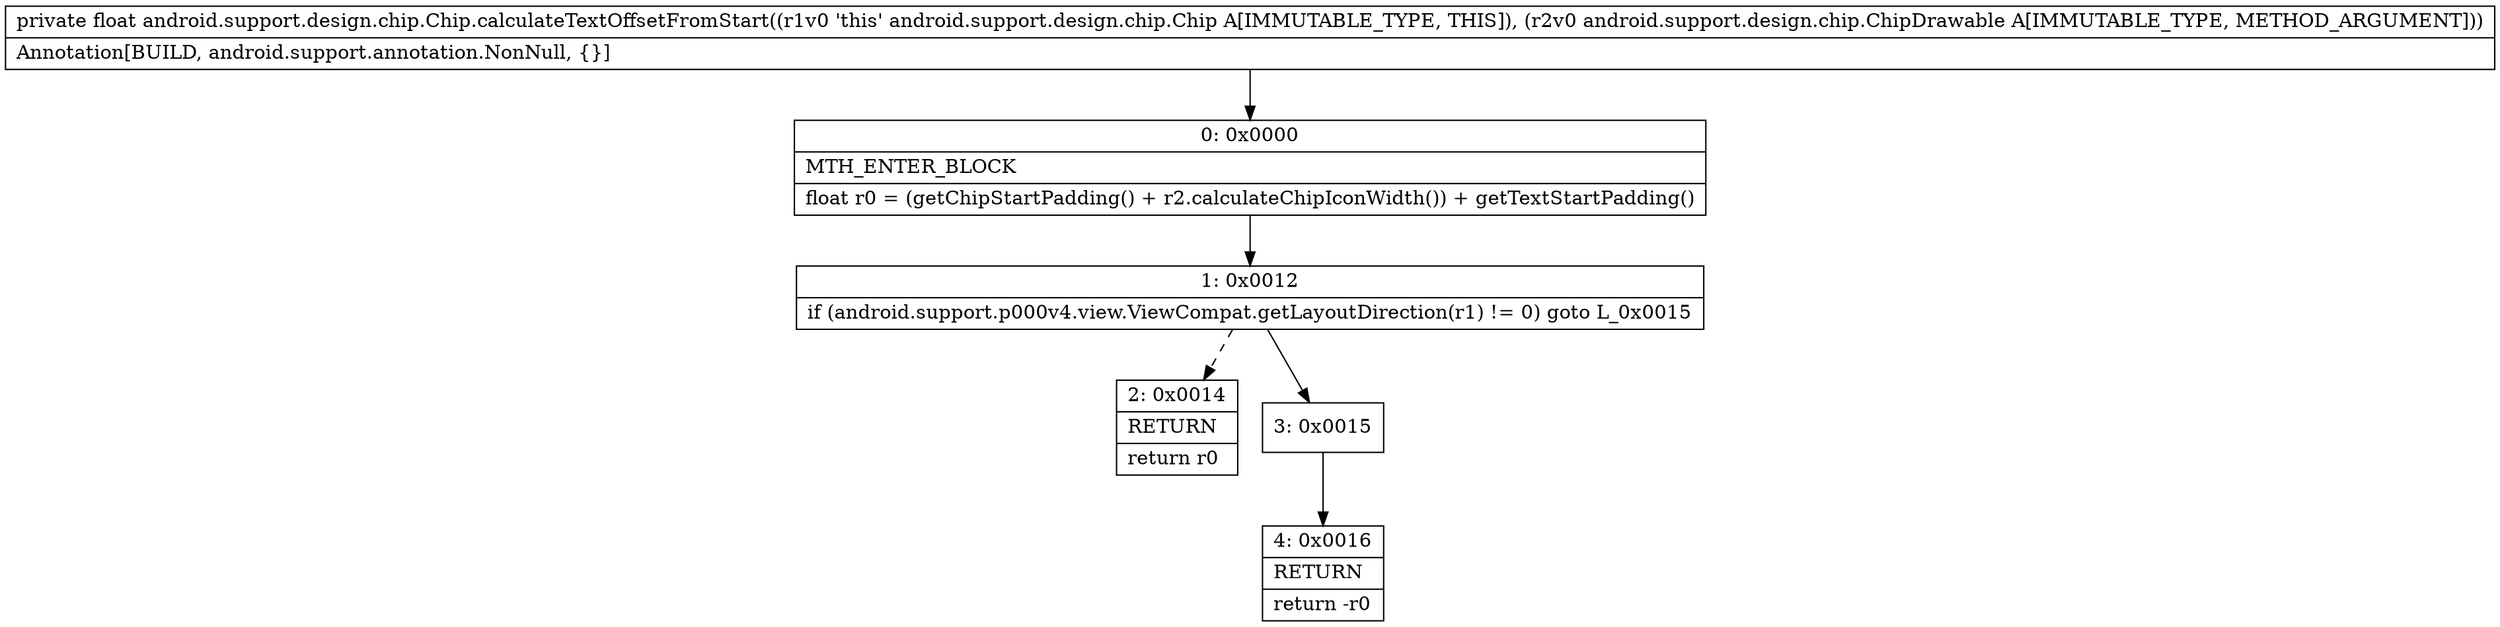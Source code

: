 digraph "CFG forandroid.support.design.chip.Chip.calculateTextOffsetFromStart(Landroid\/support\/design\/chip\/ChipDrawable;)F" {
Node_0 [shape=record,label="{0\:\ 0x0000|MTH_ENTER_BLOCK\l|float r0 = (getChipStartPadding() + r2.calculateChipIconWidth()) + getTextStartPadding()\l}"];
Node_1 [shape=record,label="{1\:\ 0x0012|if (android.support.p000v4.view.ViewCompat.getLayoutDirection(r1) != 0) goto L_0x0015\l}"];
Node_2 [shape=record,label="{2\:\ 0x0014|RETURN\l|return r0\l}"];
Node_3 [shape=record,label="{3\:\ 0x0015}"];
Node_4 [shape=record,label="{4\:\ 0x0016|RETURN\l|return \-r0\l}"];
MethodNode[shape=record,label="{private float android.support.design.chip.Chip.calculateTextOffsetFromStart((r1v0 'this' android.support.design.chip.Chip A[IMMUTABLE_TYPE, THIS]), (r2v0 android.support.design.chip.ChipDrawable A[IMMUTABLE_TYPE, METHOD_ARGUMENT]))  | Annotation[BUILD, android.support.annotation.NonNull, \{\}]\l}"];
MethodNode -> Node_0;
Node_0 -> Node_1;
Node_1 -> Node_2[style=dashed];
Node_1 -> Node_3;
Node_3 -> Node_4;
}

